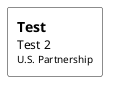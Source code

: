 {
  "sha1": "3f1kbyyx6ll2sh13dbya68c3cmd7clo",
  "insertion": {
    "when": "2024-05-30T20:48:20.250Z",
    "url": "http://forum.plantuml.net/6852/dashed-border-on-single-rectangle",
    "user": "plantuml@gmail.com"
  }
}
@startuml
rectangle "<b>Test\n<size:12>Test 2\n<size:10>/'''CN1391-TAXCLASS-START'''/U.S. Partnership/'''CN1391-TAXCLASS-END'''/" as CN1391 [[https://www.google.com/1391 {Text}]]  #White /'ICONFORCN1391'/
@enduml
